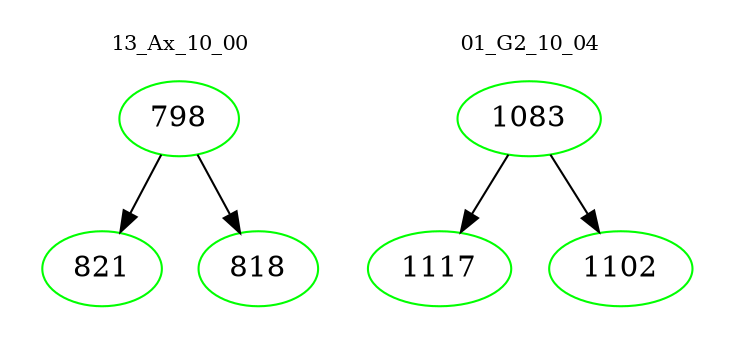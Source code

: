 digraph{
subgraph cluster_0 {
color = white
label = "13_Ax_10_00";
fontsize=10;
T0_798 [label="798", color="green"]
T0_798 -> T0_821 [color="black"]
T0_821 [label="821", color="green"]
T0_798 -> T0_818 [color="black"]
T0_818 [label="818", color="green"]
}
subgraph cluster_1 {
color = white
label = "01_G2_10_04";
fontsize=10;
T1_1083 [label="1083", color="green"]
T1_1083 -> T1_1117 [color="black"]
T1_1117 [label="1117", color="green"]
T1_1083 -> T1_1102 [color="black"]
T1_1102 [label="1102", color="green"]
}
}
